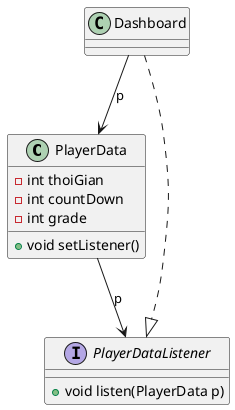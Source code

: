 @startuml

class PlayerData {
    - int thoiGian
    - int countDown
    - int grade
    + void setListener()
}

class Dashboard {

}

interface PlayerDataListener{
    + void listen(PlayerData p)
}

PlayerData --> PlayerDataListener : p
Dashboard ..|> PlayerDataListener
Dashboard --> PlayerData : p

@enduml
